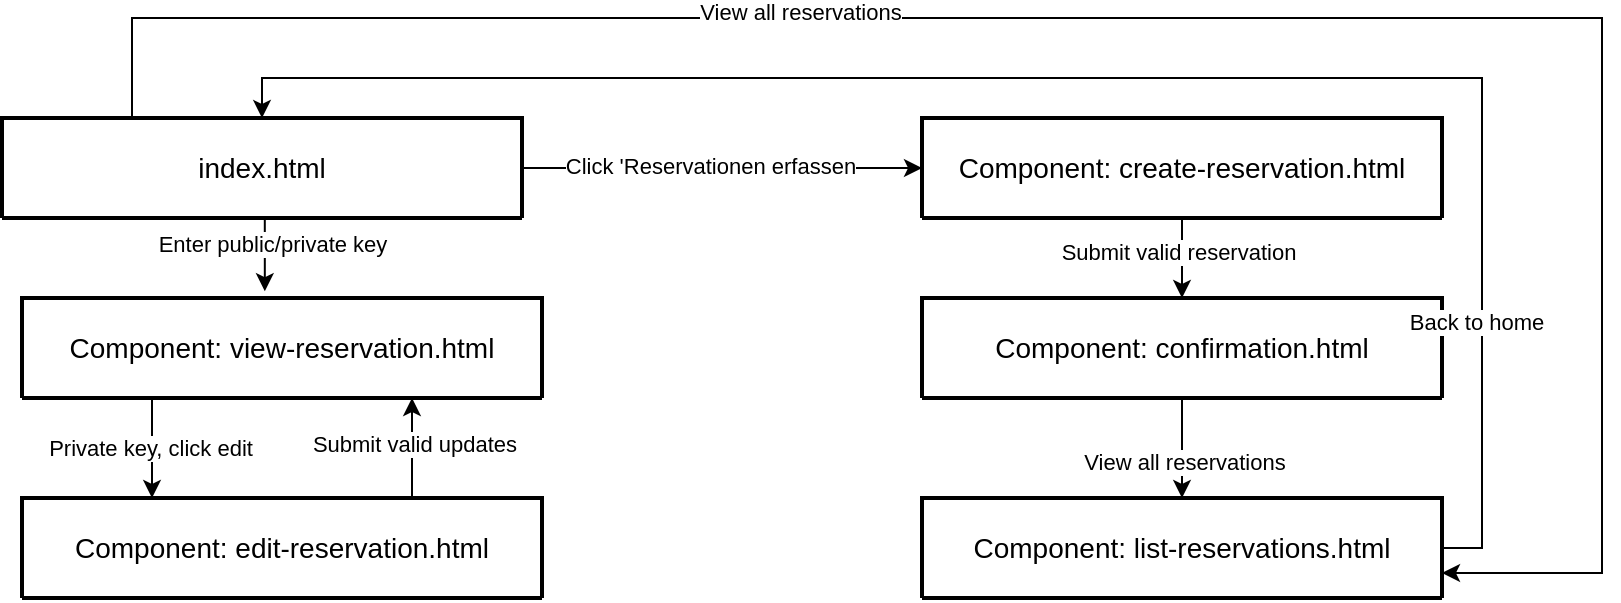 <mxfile version="27.1.6">
  <diagram name="Seite-1" id="GMx1bsoJCzmxL5je-vcH">
    <mxGraphModel dx="1042" dy="563" grid="1" gridSize="10" guides="1" tooltips="1" connect="1" arrows="1" fold="1" page="1" pageScale="1" pageWidth="827" pageHeight="1169" math="0" shadow="0">
      <root>
        <mxCell id="0" />
        <mxCell id="1" parent="0" />
        <mxCell id="7yS5vIYlHkwQTDPu8pAM-1" style="edgeStyle=orthogonalEdgeStyle;rounded=0;orthogonalLoop=1;jettySize=auto;html=1;exitX=1;exitY=0.5;exitDx=0;exitDy=0;entryX=0;entryY=0.5;entryDx=0;entryDy=0;" edge="1" parent="1" source="P992E0XuD9_Mefu6UTS9-34" target="P992E0XuD9_Mefu6UTS9-37">
          <mxGeometry relative="1" as="geometry" />
        </mxCell>
        <mxCell id="7yS5vIYlHkwQTDPu8pAM-6" value="Text" style="edgeLabel;html=1;align=center;verticalAlign=middle;resizable=0;points=[];" vertex="1" connectable="0" parent="7yS5vIYlHkwQTDPu8pAM-1">
          <mxGeometry x="-0.1" relative="1" as="geometry">
            <mxPoint as="offset" />
          </mxGeometry>
        </mxCell>
        <mxCell id="7yS5vIYlHkwQTDPu8pAM-7" value="Click &#39;Reservationen erfassen" style="edgeLabel;html=1;align=center;verticalAlign=middle;resizable=0;points=[];" vertex="1" connectable="0" parent="7yS5vIYlHkwQTDPu8pAM-1">
          <mxGeometry x="-0.065" y="1" relative="1" as="geometry">
            <mxPoint as="offset" />
          </mxGeometry>
        </mxCell>
        <mxCell id="7yS5vIYlHkwQTDPu8pAM-17" style="edgeStyle=orthogonalEdgeStyle;rounded=0;orthogonalLoop=1;jettySize=auto;html=1;exitX=0.25;exitY=0;exitDx=0;exitDy=0;entryX=1;entryY=0.75;entryDx=0;entryDy=0;" edge="1" parent="1" source="P992E0XuD9_Mefu6UTS9-34" target="P992E0XuD9_Mefu6UTS9-41">
          <mxGeometry relative="1" as="geometry">
            <Array as="points">
              <mxPoint x="75" y="550" />
              <mxPoint x="810" y="550" />
              <mxPoint x="810" y="828" />
            </Array>
          </mxGeometry>
        </mxCell>
        <mxCell id="7yS5vIYlHkwQTDPu8pAM-18" value="View all reservations" style="edgeLabel;html=1;align=center;verticalAlign=middle;resizable=0;points=[];" vertex="1" connectable="0" parent="7yS5vIYlHkwQTDPu8pAM-17">
          <mxGeometry x="-0.328" y="3" relative="1" as="geometry">
            <mxPoint as="offset" />
          </mxGeometry>
        </mxCell>
        <mxCell id="P992E0XuD9_Mefu6UTS9-34" value="&lt;p style=&quot;white-space: pre-wrap;&quot; dir=&quot;auto&quot;&gt;index.html&lt;/p&gt;" style="swimlane;childLayout=stackLayout;horizontal=1;startSize=50;horizontalStack=0;rounded=1;fontSize=14;fontStyle=0;strokeWidth=2;resizeParent=0;resizeLast=1;shadow=0;dashed=0;align=center;arcSize=4;whiteSpace=wrap;html=1;" parent="1" vertex="1">
          <mxGeometry x="10" y="600" width="260" height="50" as="geometry" />
        </mxCell>
        <mxCell id="7yS5vIYlHkwQTDPu8pAM-2" style="edgeStyle=orthogonalEdgeStyle;rounded=0;orthogonalLoop=1;jettySize=auto;html=1;exitX=0.5;exitY=1;exitDx=0;exitDy=0;entryX=0.5;entryY=0;entryDx=0;entryDy=0;" edge="1" parent="1" source="P992E0XuD9_Mefu6UTS9-37" target="P992E0XuD9_Mefu6UTS9-40">
          <mxGeometry relative="1" as="geometry" />
        </mxCell>
        <mxCell id="7yS5vIYlHkwQTDPu8pAM-10" value="Submit valid reservation" style="edgeLabel;html=1;align=center;verticalAlign=middle;resizable=0;points=[];" vertex="1" connectable="0" parent="7yS5vIYlHkwQTDPu8pAM-2">
          <mxGeometry x="-0.15" y="-2" relative="1" as="geometry">
            <mxPoint as="offset" />
          </mxGeometry>
        </mxCell>
        <mxCell id="P992E0XuD9_Mefu6UTS9-37" value="&lt;p style=&quot;white-space: pre-wrap;&quot; dir=&quot;auto&quot;&gt;Component: create-reservation.html&lt;/p&gt;" style="swimlane;childLayout=stackLayout;horizontal=1;startSize=50;horizontalStack=0;rounded=1;fontSize=14;fontStyle=0;strokeWidth=2;resizeParent=0;resizeLast=1;shadow=0;dashed=0;align=center;arcSize=4;whiteSpace=wrap;html=1;" parent="1" vertex="1">
          <mxGeometry x="470" y="600" width="260" height="50" as="geometry" />
        </mxCell>
        <mxCell id="7yS5vIYlHkwQTDPu8pAM-13" style="edgeStyle=orthogonalEdgeStyle;rounded=0;orthogonalLoop=1;jettySize=auto;html=1;exitX=0.75;exitY=0;exitDx=0;exitDy=0;entryX=0.75;entryY=1;entryDx=0;entryDy=0;" edge="1" parent="1" source="P992E0XuD9_Mefu6UTS9-38" target="P992E0XuD9_Mefu6UTS9-39">
          <mxGeometry relative="1" as="geometry" />
        </mxCell>
        <mxCell id="7yS5vIYlHkwQTDPu8pAM-14" value="Submit valid updates" style="edgeLabel;html=1;align=center;verticalAlign=middle;resizable=0;points=[];" vertex="1" connectable="0" parent="7yS5vIYlHkwQTDPu8pAM-13">
          <mxGeometry x="0.08" y="-1" relative="1" as="geometry">
            <mxPoint as="offset" />
          </mxGeometry>
        </mxCell>
        <mxCell id="P992E0XuD9_Mefu6UTS9-38" value="&lt;p style=&quot;white-space: pre-wrap;&quot; dir=&quot;auto&quot;&gt;Component: edit-reservation.html&lt;/p&gt;" style="swimlane;childLayout=stackLayout;horizontal=1;startSize=50;horizontalStack=0;rounded=1;fontSize=14;fontStyle=0;strokeWidth=2;resizeParent=0;resizeLast=1;shadow=0;dashed=0;align=center;arcSize=4;whiteSpace=wrap;html=1;" parent="1" vertex="1">
          <mxGeometry x="20" y="790" width="260" height="50" as="geometry" />
        </mxCell>
        <mxCell id="7yS5vIYlHkwQTDPu8pAM-4" style="edgeStyle=orthogonalEdgeStyle;rounded=0;orthogonalLoop=1;jettySize=auto;html=1;exitX=0.25;exitY=1;exitDx=0;exitDy=0;entryX=0.25;entryY=0;entryDx=0;entryDy=0;" edge="1" parent="1" source="P992E0XuD9_Mefu6UTS9-39" target="P992E0XuD9_Mefu6UTS9-38">
          <mxGeometry relative="1" as="geometry" />
        </mxCell>
        <mxCell id="7yS5vIYlHkwQTDPu8pAM-12" value="Private key, click edit" style="edgeLabel;html=1;align=center;verticalAlign=middle;resizable=0;points=[];" vertex="1" connectable="0" parent="7yS5vIYlHkwQTDPu8pAM-4">
          <mxGeometry y="-1" relative="1" as="geometry">
            <mxPoint as="offset" />
          </mxGeometry>
        </mxCell>
        <mxCell id="P992E0XuD9_Mefu6UTS9-39" value="&lt;p style=&quot;white-space: pre-wrap;&quot; dir=&quot;auto&quot;&gt;Component: view-reservation.html&lt;/p&gt;" style="swimlane;childLayout=stackLayout;horizontal=1;startSize=50;horizontalStack=0;rounded=1;fontSize=14;fontStyle=0;strokeWidth=2;resizeParent=0;resizeLast=1;shadow=0;dashed=0;align=center;arcSize=4;whiteSpace=wrap;html=1;" parent="1" vertex="1">
          <mxGeometry x="20" y="690" width="260" height="50" as="geometry" />
        </mxCell>
        <mxCell id="7yS5vIYlHkwQTDPu8pAM-3" style="edgeStyle=orthogonalEdgeStyle;rounded=0;orthogonalLoop=1;jettySize=auto;html=1;entryX=0.5;entryY=0;entryDx=0;entryDy=0;exitX=0.5;exitY=1;exitDx=0;exitDy=0;" edge="1" parent="1" source="P992E0XuD9_Mefu6UTS9-40" target="P992E0XuD9_Mefu6UTS9-41">
          <mxGeometry relative="1" as="geometry">
            <Array as="points">
              <mxPoint x="600" y="780" />
              <mxPoint x="600" y="780" />
            </Array>
          </mxGeometry>
        </mxCell>
        <mxCell id="7yS5vIYlHkwQTDPu8pAM-11" value="View all reservations" style="edgeLabel;html=1;align=center;verticalAlign=middle;resizable=0;points=[];" vertex="1" connectable="0" parent="7yS5vIYlHkwQTDPu8pAM-3">
          <mxGeometry x="0.274" y="1" relative="1" as="geometry">
            <mxPoint as="offset" />
          </mxGeometry>
        </mxCell>
        <mxCell id="P992E0XuD9_Mefu6UTS9-40" value="&lt;p style=&quot;white-space: pre-wrap;&quot; dir=&quot;auto&quot;&gt;Component: confirmation.html&lt;/p&gt;" style="swimlane;childLayout=stackLayout;horizontal=1;startSize=50;horizontalStack=0;rounded=1;fontSize=14;fontStyle=0;strokeWidth=2;resizeParent=0;resizeLast=1;shadow=0;dashed=0;align=center;arcSize=4;whiteSpace=wrap;html=1;" parent="1" vertex="1">
          <mxGeometry x="470" y="690" width="260" height="50" as="geometry" />
        </mxCell>
        <mxCell id="7yS5vIYlHkwQTDPu8pAM-15" style="edgeStyle=orthogonalEdgeStyle;rounded=0;orthogonalLoop=1;jettySize=auto;html=1;exitX=1;exitY=0.5;exitDx=0;exitDy=0;entryX=0.5;entryY=0;entryDx=0;entryDy=0;" edge="1" parent="1" source="P992E0XuD9_Mefu6UTS9-41" target="P992E0XuD9_Mefu6UTS9-34">
          <mxGeometry relative="1" as="geometry" />
        </mxCell>
        <mxCell id="7yS5vIYlHkwQTDPu8pAM-16" value="Back to home" style="edgeLabel;html=1;align=center;verticalAlign=middle;resizable=0;points=[];" vertex="1" connectable="0" parent="7yS5vIYlHkwQTDPu8pAM-15">
          <mxGeometry x="-0.699" y="3" relative="1" as="geometry">
            <mxPoint as="offset" />
          </mxGeometry>
        </mxCell>
        <mxCell id="P992E0XuD9_Mefu6UTS9-41" value="&lt;p style=&quot;white-space: pre-wrap;&quot; dir=&quot;auto&quot;&gt;Component: list-reservations.html&lt;/p&gt;" style="swimlane;childLayout=stackLayout;horizontal=1;startSize=50;horizontalStack=0;rounded=1;fontSize=14;fontStyle=0;strokeWidth=2;resizeParent=0;resizeLast=1;shadow=0;dashed=0;align=center;arcSize=4;whiteSpace=wrap;html=1;" parent="1" vertex="1">
          <mxGeometry x="470" y="790" width="260" height="50" as="geometry" />
        </mxCell>
        <mxCell id="7yS5vIYlHkwQTDPu8pAM-8" style="edgeStyle=orthogonalEdgeStyle;rounded=0;orthogonalLoop=1;jettySize=auto;html=1;exitX=0.5;exitY=1;exitDx=0;exitDy=0;entryX=0.467;entryY=-0.068;entryDx=0;entryDy=0;entryPerimeter=0;" edge="1" parent="1" source="P992E0XuD9_Mefu6UTS9-34" target="P992E0XuD9_Mefu6UTS9-39">
          <mxGeometry relative="1" as="geometry" />
        </mxCell>
        <mxCell id="7yS5vIYlHkwQTDPu8pAM-9" value="Enter public/private key" style="edgeLabel;html=1;align=center;verticalAlign=middle;resizable=0;points=[];" vertex="1" connectable="0" parent="7yS5vIYlHkwQTDPu8pAM-8">
          <mxGeometry x="-0.242" y="3" relative="1" as="geometry">
            <mxPoint as="offset" />
          </mxGeometry>
        </mxCell>
      </root>
    </mxGraphModel>
  </diagram>
</mxfile>
